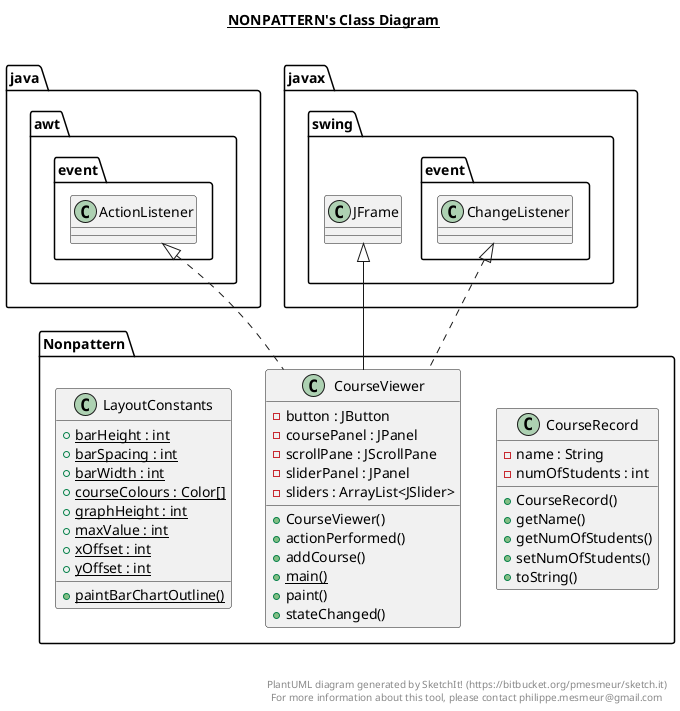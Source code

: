 @startuml

title __NONPATTERN's Class Diagram__\n

  namespace Nonpattern {
    class Nonpattern.CourseRecord {
        - name : String
        - numOfStudents : int
        + CourseRecord()
        + getName()
        + getNumOfStudents()
        + setNumOfStudents()
        + toString()
    }
  }
  

  namespace Nonpattern {
    class Nonpattern.CourseViewer {
        - button : JButton
        - coursePanel : JPanel
        - scrollPane : JScrollPane
        - sliderPanel : JPanel
        - sliders : ArrayList<JSlider>
        + CourseViewer()
        + actionPerformed()
        + addCourse()
        {static} + main()
        + paint()
        + stateChanged()
    }
  }
  

  namespace Nonpattern {
    class Nonpattern.LayoutConstants {
        {static} + barHeight : int
        {static} + barSpacing : int
        {static} + barWidth : int
        {static} + courseColours : Color[]
        {static} + graphHeight : int
        {static} + maxValue : int
        {static} + xOffset : int
        {static} + yOffset : int
        {static} + paintBarChartOutline()
    }
  }
  

  Nonpattern.CourseViewer .up.|> java.awt.event.ActionListener
  Nonpattern.CourseViewer .up.|> javax.swing.event.ChangeListener
  Nonpattern.CourseViewer -up-|> javax.swing.JFrame


right footer


PlantUML diagram generated by SketchIt! (https://bitbucket.org/pmesmeur/sketch.it)
For more information about this tool, please contact philippe.mesmeur@gmail.com
endfooter

@enduml
